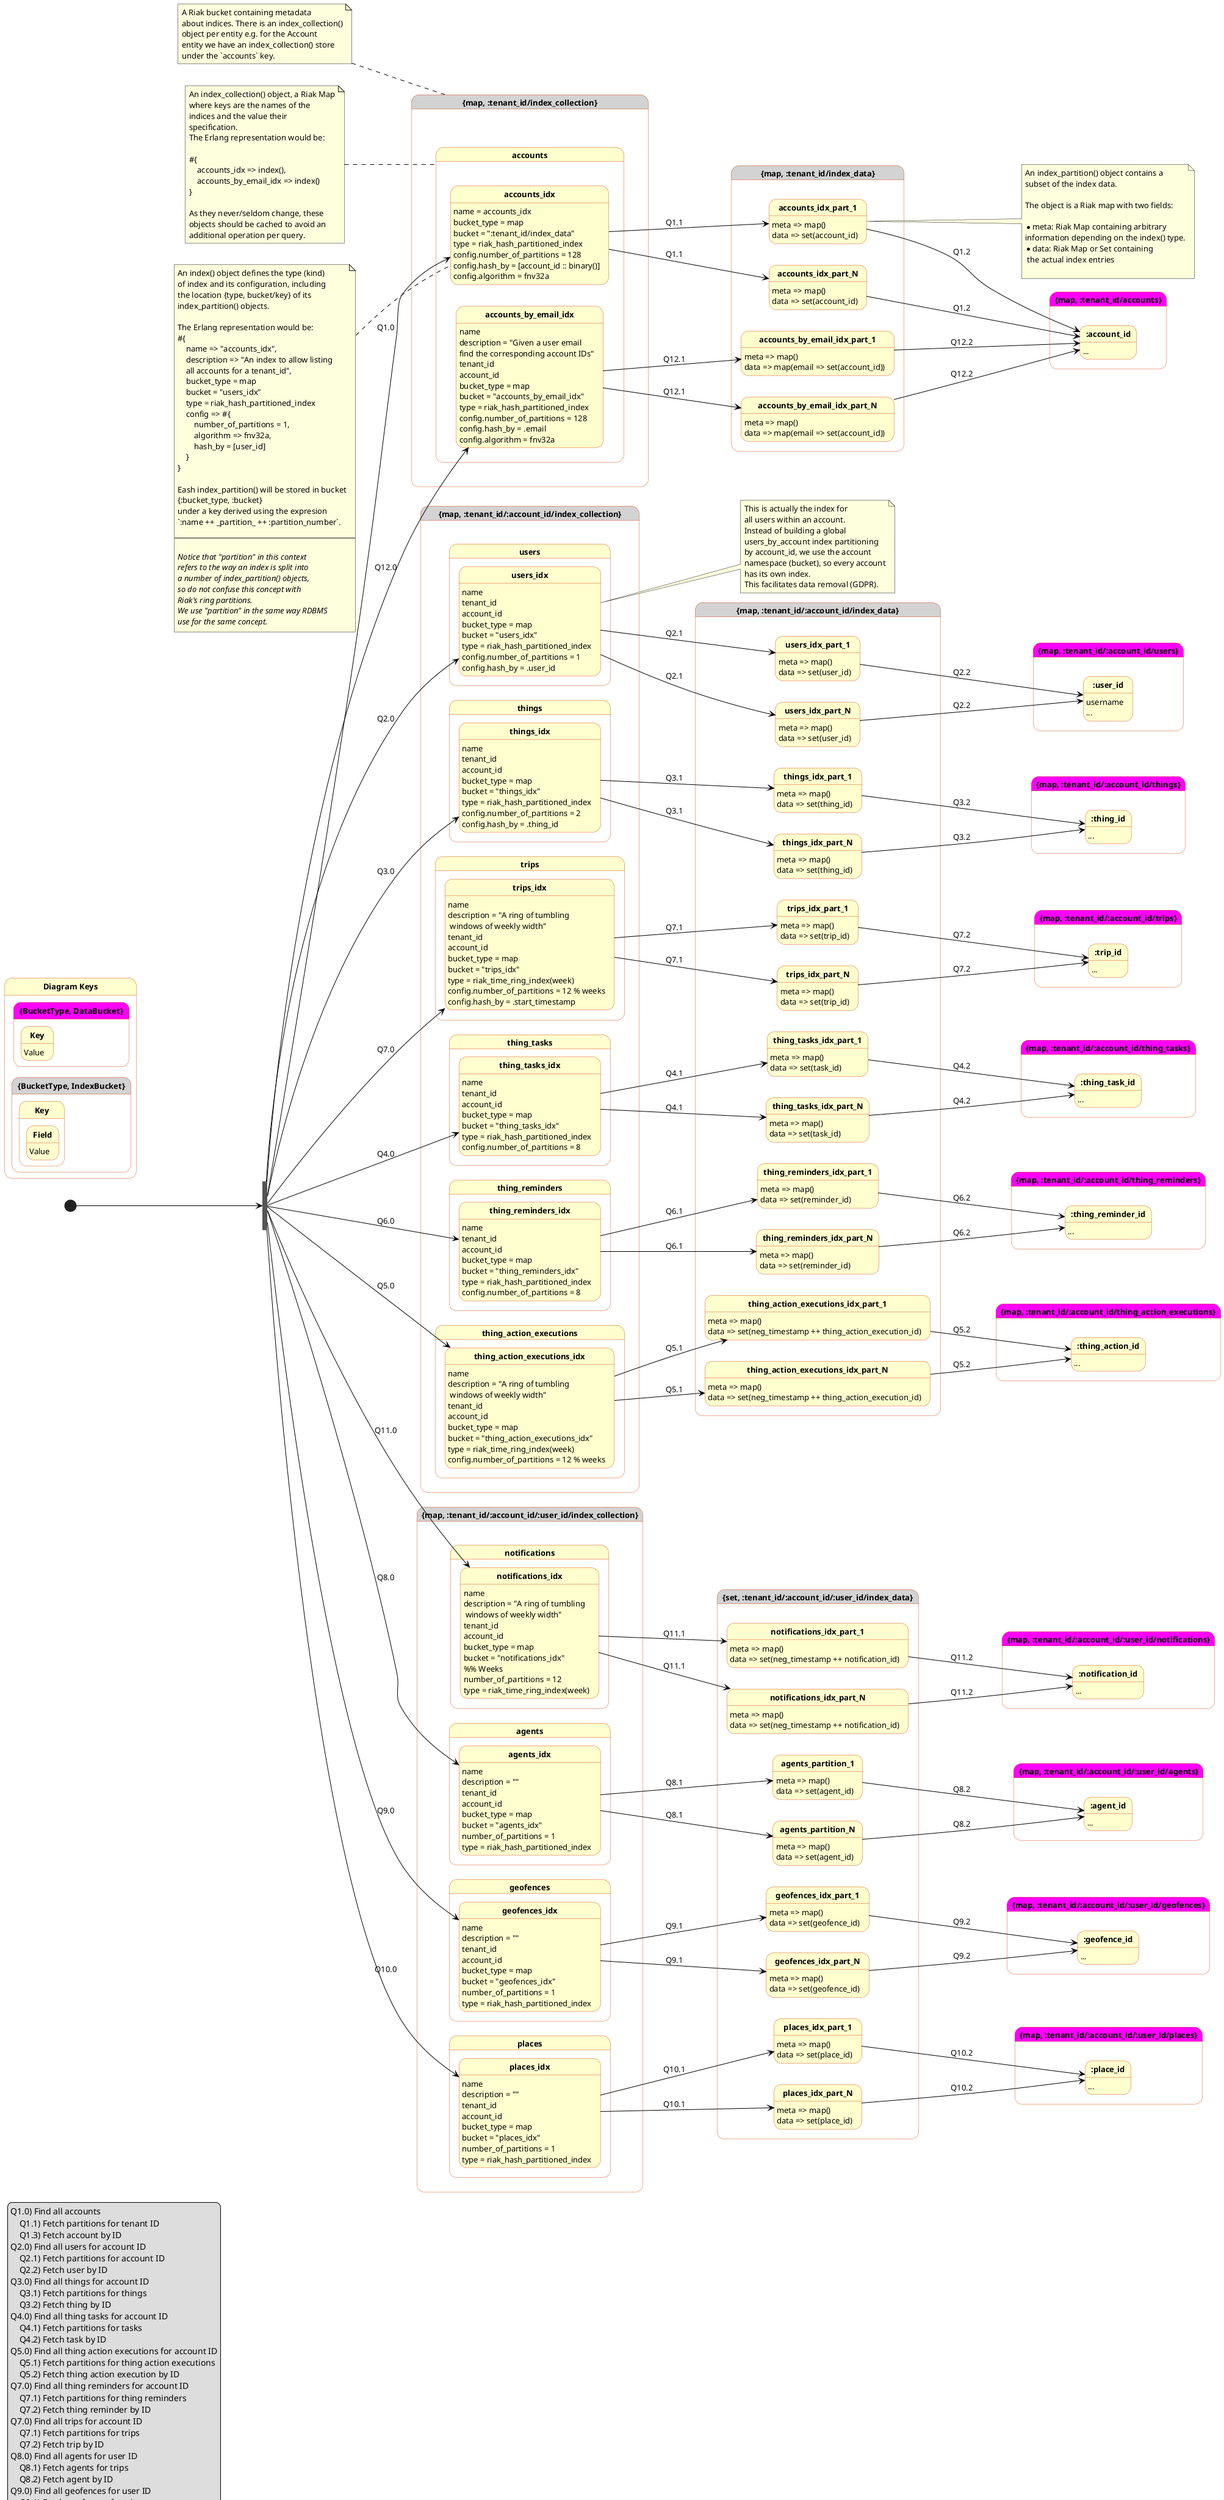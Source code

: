 @startuml
' !include ../../styles/uml_theme.puml

left to right direction

skinparam stateArrowColor	black
skinparam stateArrowFontColor	black
skinparam stateArrowFontName 	Avenir Next
skinparam stateArrowFontSize	13
skinparam stateArrowFontStyle	plain
skinparam stateAttributeFontColor	black
skinparam stateAttributeFontName 	Avenir Next
skinparam stateAttributeFontSize	13
skinparam stateAttributeFontStyle	plain
skinparam stateBackgroundColor	#FEFECE
skinparam stateBorderColor	#DD5A25
skinparam stateEndColor	black
skinparam stateFontColor	black
skinparam stateFontName 	Avenir Next
skinparam stateFontSize	13
skinparam stateFontStyle	plain
skinparam stateStartColor	black

skinparam state {
  BackgroundColor<<IndexBucket>> LightGray
  BackgroundColor<<DataBucket>> Magenta
}

' hide empty description

state "<b>{map, :tenant_id/index_collection}" as bt0 <<IndexBucket>> {

    state "<b>accounts" as accounts_meta {

        state "<b>accounts_idx" as accounts_idx_meta
        accounts_idx_meta : name = accounts_idx
        accounts_idx_meta : bucket_type = map
        accounts_idx_meta : bucket = ":tenant_id/index_data"
        accounts_idx_meta : type = riak_hash_partitioned_index
        accounts_idx_meta : config.number_of_partitions = 128
        accounts_idx_meta : config.hash_by = [account_id :: binary()]
        accounts_idx_meta : config.algorithm = fnv32a

        state "<b>accounts_by_email_idx" as accounts_by_email_idx_meta
        accounts_by_email_idx_meta : name
        accounts_by_email_idx_meta : description = "Given a user email\nfind the corresponding account IDs"
        accounts_by_email_idx_meta : tenant_id
        accounts_by_email_idx_meta : account_id
        accounts_by_email_idx_meta : bucket_type = map
        accounts_by_email_idx_meta : bucket = "accounts_by_email_idx"
        accounts_by_email_idx_meta : type = riak_hash_partitioned_index
        accounts_by_email_idx_meta : config.number_of_partitions = 128
        accounts_by_email_idx_meta : config.hash_by = .email
        accounts_by_email_idx_meta : config.algorithm = fnv32a
    }


}

note left of bt0
A Riak bucket containing metadata
about indices. There is an index_collection()
object per entity e.g. for the Account
entity we have an index_collection() store
under the `accounts` key.
end note

note left of accounts_meta
An index_collection() object, a Riak Map
where keys are the names of the
indices and the value their
specification.
The Erlang representation would be:

&#35;{
    accounts_idx => index(),
    accounts_by_email_idx => index()
}

As they never/seldom change, these
objects should be cached to avoid an
additional operation per query.
end note

note left of accounts_idx_meta
An index() object defines the type (kind)
of index and its configuration, including
the location {type, bucket/key} of its
index_partition() objects.

The Erlang representation would be:
&#35;{
    name => "accounts_idx",
    description => "An index to allow listing
    all accounts for a tenant_id",
    bucket_type = map
    bucket = "users_idx"
    type = riak_hash_partitioned_index
    config => &#35;{
        number_of_partitions = 1,
        algorithm => fnv32a,
        hash_by = [user_id]
    }
}

Eash index_partition() will be stored in bucket
{:bucket_type, :bucket}
under a key derived using the expresion
`:name ++ _partition_ ++ :partition_number`.

---

<i>Notice that "partition" in this context
<i>refers to the way an index is split into
<i>a number of index_partition() objects,
<i>so do not confuse this concept with
<i>Riak's ring partitions.
<i>We use "partition" in the same way RDBMS
<i>use for the same concept.
end note


state "<b>{map, :tenant_id/index_data}" as bt1 <<IndexBucket>> {
    state "<b>accounts_idx_part_1" as accounts_idx_1
    accounts_idx_1 : meta => map()
    accounts_idx_1 : data => set(account_id)

    state "<b>accounts_idx_part_N" as accounts_idx_N
    accounts_idx_N : meta => map()
    accounts_idx_N : data => set(account_id)

    state "<b>accounts_by_email_idx_part_1" as accounts_by_email_idx_1
    accounts_by_email_idx_1 : meta => map()
    accounts_by_email_idx_1 : data => map(email => set(account_id))

    state "<b>accounts_by_email_idx_part_N" as accounts_by_email_idx_N
    accounts_by_email_idx_N : meta => map()
    accounts_by_email_idx_N : data => map(email => set(account_id))
}

note right of accounts_idx_1
An index_partition() object contains a
subset of the index data.

The object is a Riak map with two fields:

* meta: Riak Map containing arbitrary
information depending on the index() type.
* data: Riak Map or Set containing
 the actual index entries

end note


state "<b>{map, :tenant_id/:account_id/index_collection}" as b0 <<IndexBucket>> {
    state "<b>users" as user_indices {
        state "<b>users_idx" as users_idx_meta
        users_idx_meta : name
        users_idx_meta : tenant_id
        users_idx_meta : account_id
        users_idx_meta : bucket_type = map
        users_idx_meta : bucket = "users_idx"
        users_idx_meta : type = riak_hash_partitioned_index
        users_idx_meta : config.number_of_partitions = 1
        users_idx_meta : config.hash_by = .user_id
    }

    state "<b>things" as thing_indices {
        state "<b>things_idx" as things_idx_meta
        things_idx_meta : name
        things_idx_meta : tenant_id
        things_idx_meta : account_id
        things_idx_meta : bucket_type = map
        things_idx_meta : bucket = "things_idx"
        things_idx_meta : type = riak_hash_partitioned_index
        things_idx_meta : config.number_of_partitions = 2
        things_idx_meta : config.hash_by = .thing_id
    }

    state "<b>trips" as trip_indices {
        state "<b>trips_idx" as trips_idx_meta
        trips_idx_meta : name
        trips_idx_meta : description = "A ring of tumbling \n windows of weekly width"
        trips_idx_meta : tenant_id
        trips_idx_meta : account_id
        trips_idx_meta : bucket_type = map
        trips_idx_meta : bucket = "trips_idx"
        trips_idx_meta : type = riak_time_ring_index(week)
        trips_idx_meta : config.number_of_partitions = 12 % weeks
        trips_idx_meta : config.hash_by = .start_timestamp
    }

    state "<b>thing_tasks" as thing_task_indices {
        state "<b>thing_tasks_idx" as thing_tasks_idx_meta
        thing_tasks_idx_meta : name
        thing_tasks_idx_meta : tenant_id
        thing_tasks_idx_meta : account_id
        thing_tasks_idx_meta : bucket_type = map
        thing_tasks_idx_meta : bucket = "thing_tasks_idx"
        thing_tasks_idx_meta : type = riak_hash_partitioned_index
        thing_tasks_idx_meta : config.number_of_partitions = 8
    }

    state "<b>thing_reminders" as thing_reminders_indices {
        state "<b>thing_reminders_idx" as thing_reminders_idx_meta
        thing_reminders_idx_meta : name
        thing_reminders_idx_meta : tenant_id
        thing_reminders_idx_meta : account_id
        thing_reminders_idx_meta : bucket_type = map
        thing_reminders_idx_meta : bucket = "thing_reminders_idx"
        thing_reminders_idx_meta : type = riak_hash_partitioned_index
        thing_reminders_idx_meta : config.number_of_partitions = 8
    }

    state "<b>thing_action_executions" as thing_action_executions_indices {
        state "<b>thing_action_executions_idx" as thing_action_executions_idx_meta
        thing_action_executions_idx_meta : name
        thing_action_executions_idx_meta : description = "A ring of tumbling \n windows of weekly width"
        thing_action_executions_idx_meta : tenant_id
        thing_action_executions_idx_meta : account_id
        thing_action_executions_idx_meta : bucket_type = map
        thing_action_executions_idx_meta : bucket = "thing_action_executions_idx"
        thing_action_executions_idx_meta : type = riak_time_ring_index(week)
        thing_action_executions_idx_meta : config.number_of_partitions = 12 % weeks
    }
}

note right of users_idx_meta
    This is actually the index for
    all users within an account.
    Instead of building a global
    users_by_account index partitioning
    by account_id, we use the account
    namespace (bucket), so every account
    has its own index.
    This facilitates data removal (GDPR).
end note

state "<b>{map, :tenant_id/:account_id/index_data}" as taui <<IndexBucket>> {
    state "<b>users_idx_part_1" as users_idx_1
    users_idx_1 : meta => map()
    users_idx_1 : data => set(user_id)

    state "<b>users_idx_part_N" as users_idx_N
    users_idx_N : meta => map()
    users_idx_N : data => set(user_id)

    state "<b>things_idx_part_1" as things_idx_1
    things_idx_1 : meta => map()
    things_idx_1 : data => set(thing_id)

    state "<b>things_idx_part_N" as things_idx_N
    things_idx_N : meta => map()
    things_idx_N : data => set(thing_id)

    state "<b>trips_idx_part_1" as trips_idx_1
    trips_idx_1 : meta => map()
    trips_idx_1 : data => set(trip_id)

    state "<b>trips_idx_part_N" as trips_idx_N
    trips_idx_N : meta => map()
    trips_idx_N : data => set(trip_id)

    state "<b>thing_tasks_idx_part_1" as thing_tasks_idx_1
    thing_tasks_idx_1 : meta => map()
    thing_tasks_idx_1 : data => set(task_id)

    state "<b>thing_tasks_idx_part_N" as thing_tasks_idx_N
    thing_tasks_idx_N : meta => map()
    thing_tasks_idx_N : data => set(task_id)

    state "<b>thing_reminders_idx_part_1" as thing_reminders_idx_1
    thing_reminders_idx_1 : meta => map()
    thing_reminders_idx_1 : data => set(reminder_id)

    state "<b>thing_reminders_idx_part_N" as thing_reminders_idx_N
    thing_reminders_idx_N : meta => map()
    thing_reminders_idx_N : data => set(reminder_id)

    state "<b>thing_action_executions_idx_part_1" as thing_action_executions_idx_1
    thing_action_executions_idx_1 : meta => map()
    thing_action_executions_idx_1 : data => set(neg_timestamp ++ thing_action_execution_id)

    state "<b>thing_action_executions_idx_part_N" as thing_action_executions_idx_N
    thing_action_executions_idx_N : meta => map()
    thing_action_executions_idx_N : data => set(neg_timestamp ++ thing_action_execution_id)

}

state "<b>{map, :tenant_id/:account_id/users}" as tau <<DataBucket>> {
    state "<b>:user_id" as user
    user : username
    user : ...
}

state "<b>{map, :tenant_id/accounts}" as ta <<DataBucket>> {
    state "<b>:account_id" as account
    account : ...
}


state "<b>{map, :tenant_id/:account_id/things}" as tat <<DataBucket>> {
    state "<b>:thing_id" as thing
    thing : ...
}

state "<b>{map, :tenant_id/:account_id/thing_tasks}" as tatask <<DataBucket>> {
    state "<b>:thing_task_id" as thing_task
    thing_task : ...
}

state "<b>{map, :tenant_id/:account_id/thing_reminders}" as taremind <<DataBucket>> {
    state "<b>:thing_reminder_id" as thing_reminder
    thing_reminder : ...
}

state "<b>{map, :tenant_id/:account_id/trips}" as tatrip <<DataBucket>> {
    state "<b>:trip_id" as trip
    trip : ...
}

state "<b>{map, :tenant_id/:account_id/thing_action_executions}" as tae <<DataBucket>> {
    state "<b>:thing_action_id" as thing_action
    thing_action : ...
}

state "<b>{map, :tenant_id/:account_id/:user_id/index_collection}" as bu0 <<IndexBucket>> {
    state "<b>notifications" as notifications_indices{
        state "<b>notifications_idx" as notifications_idx_meta
        notifications_idx_meta : name
        notifications_idx_meta : description = "A ring of tumbling \n windows of weekly width"
        notifications_idx_meta : tenant_id
        notifications_idx_meta : account_id
        notifications_idx_meta : bucket_type = map
        notifications_idx_meta : bucket = "notifications_idx"
        notifications_idx_meta : %% Weeks
        notifications_idx_meta : number_of_partitions = 12
        notifications_idx_meta : type = riak_time_ring_index(week)
    }

    state "<b>agents" as agents_indices {
        state "<b>agents_idx" as agents_idx_meta
        agents_idx_meta : name
        agents_idx_meta : description = ""
        agents_idx_meta : tenant_id
        agents_idx_meta : account_id
        agents_idx_meta : bucket_type = map
        agents_idx_meta : bucket = "agents_idx"
        agents_idx_meta : number_of_partitions = 1
        agents_idx_meta : type = riak_hash_partitioned_index
    }

    state "<b>geofences" as geofences_indices {
        state "<b>geofences_idx" as geofences_idx_meta
        geofences_idx_meta : name
        geofences_idx_meta : description = ""
        geofences_idx_meta : tenant_id
        geofences_idx_meta : account_id
        geofences_idx_meta : bucket_type = map
        geofences_idx_meta : bucket = "geofences_idx"
        geofences_idx_meta : number_of_partitions = 1
        geofences_idx_meta : type = riak_hash_partitioned_index
    }
    state "<b>places" as places_indices {
        state "<b>places_idx" as places_idx_meta
        places_idx_meta : name
        places_idx_meta : description = ""
        places_idx_meta : tenant_id
        places_idx_meta : account_id
        places_idx_meta : bucket_type = map
        places_idx_meta : bucket = "places_idx"
        places_idx_meta : number_of_partitions = 1
        places_idx_meta : type = riak_hash_partitioned_index
    }
}

state "<b>{set, :tenant_id/:account_id/:user_id/index_data}" as bua <<IndexBucket>> {


    state "<b>notifications_idx_part_1" as notifications_idx_1
    notifications_idx_1 : meta => map()
    notifications_idx_1 : data => set(neg_timestamp ++ notification_id)

    state "<b>notifications_idx_part_N" as notifications_idx_N
    notifications_idx_N : meta => map()
    notifications_idx_N : data => set(neg_timestamp ++ notification_id)

    state "<b>agents_partition_1" as agents_idx_1
    agents_idx_1 : meta => map()
    agents_idx_1 : data => set(agent_id)

    state "<b>agents_partition_N" as agents_idx_N
    agents_idx_N : meta => map()
    agents_idx_N : data => set(agent_id)

    state "<b>geofences_idx_part_1" as geofences_idx_1
    geofences_idx_1 : meta => map()
    geofences_idx_1 : data => set(geofence_id)

    state "<b>geofences_idx_part_N" as geofences_idx_N
    geofences_idx_N : meta => map()
    geofences_idx_N : data => set(geofence_id)

    state "<b>places_idx_part_1" as places_idx_1
    places_idx_1 : meta => map()
    places_idx_1 : data => set(place_id)

    state "<b>places_idx_part_N" as places_idx_N
    places_idx_N : meta => map()
    places_idx_N : data => set(place_id)

}

state "<b>{map, :tenant_id/:account_id/:user_id/agents}" as agents <<DataBucket>> {
    state "<b>:agent_id" as agent
    agent : ...
}

state "<b>{map, :tenant_id/:account_id/:user_id/geofences}" as geofences <<DataBucket>> {
    state "<b>:geofence_id" as geofence
    geofence : ...
}

state "<b>{map, :tenant_id/:account_id/:user_id/places}" as places <<DataBucket>> {
    state "<b>:place_id" as place
    place : ...
}

state "<b>{map, :tenant_id/:account_id/:user_id/notifications}" as notif <<DataBucket>> {
    state "<b>:notification_id" as notification
    notification : ...
}

state fork_state <<fork>>
[*] --> fork_state

fork_state --> accounts_idx_meta: Q1.0
accounts_idx_meta --> accounts_idx_1: Q1.1
accounts_idx_meta --> accounts_idx_N: Q1.1
accounts_idx_1 --> account: Q1.2
accounts_idx_N --> account: Q1.2


fork_state --> users_idx_meta: Q2.0
users_idx_meta --> users_idx_1: Q2.1
users_idx_meta --> users_idx_N: Q2.1
users_idx_1 --> user: Q2.2
users_idx_N --> user: Q2.2

fork_state --> things_idx_meta: Q3.0
things_idx_meta --> things_idx_1: Q3.1
things_idx_meta --> things_idx_N: Q3.1
things_idx_1 --> thing: Q3.2
things_idx_N --> thing: Q3.2

fork_state --> thing_tasks_idx_meta: Q4.0
thing_tasks_idx_meta --> thing_tasks_idx_1: Q4.1
thing_tasks_idx_meta --> thing_tasks_idx_N: Q4.1
thing_tasks_idx_1 --> thing_task: Q4.2
thing_tasks_idx_N --> thing_task: Q4.2

fork_state --> thing_action_executions_idx_meta: Q5.0
thing_action_executions_idx_meta --> thing_action_executions_idx_1: Q5.1
thing_action_executions_idx_meta --> thing_action_executions_idx_N: Q5.1
thing_action_executions_idx_1 --> thing_action: Q5.2
thing_action_executions_idx_N --> thing_action: Q5.2

fork_state --> thing_reminders_idx_meta: Q6.0
thing_reminders_idx_meta --> thing_reminders_idx_1: Q6.1
thing_reminders_idx_meta --> thing_reminders_idx_N: Q6.1
thing_reminders_idx_1 --> thing_reminder: Q6.2
thing_reminders_idx_N --> thing_reminder: Q6.2

fork_state --> trips_idx_meta: Q7.0
trips_idx_meta --> trips_idx_1: Q7.1
trips_idx_meta --> trips_idx_N: Q7.1
trips_idx_1 --> trip: Q7.2
trips_idx_N --> trip: Q7.2

fork_state --> agents_idx_meta: Q8.0
agents_idx_meta --> agents_idx_1: Q8.1
agents_idx_meta --> agents_idx_N: Q8.1
agents_idx_1 --> agent: Q8.2
agents_idx_N --> agent: Q8.2


fork_state --> geofences_idx_meta: Q9.0
geofences_idx_meta --> geofences_idx_1: Q9.1
geofences_idx_meta --> geofences_idx_N: Q9.1
geofences_idx_1 --> geofence: Q9.2
geofences_idx_N --> geofence: Q9.2

fork_state --> places_idx_meta: Q10.0
places_idx_meta --> places_idx_1: Q10.1
places_idx_meta --> places_idx_N: Q10.1
places_idx_1 --> place: Q10.2
places_idx_N --> place: Q10.2

fork_state --> notifications_idx_meta: Q11.0
notifications_idx_meta --> notifications_idx_1: Q11.1
notifications_idx_meta --> notifications_idx_N: Q11.1
notifications_idx_1 --> notification: Q11.2
notifications_idx_N --> notification: Q11.2

fork_state --> accounts_by_email_idx_meta: Q12.0
accounts_by_email_idx_meta --> accounts_by_email_idx_1: Q12.1
accounts_by_email_idx_meta --> accounts_by_email_idx_N: Q12.1
accounts_by_email_idx_1 --> account: Q12.2
accounts_by_email_idx_N --> account: Q12.2


' Legends
state "<b>Diagram Keys" as diagram_keys {
    state "<b>{BucketType, IndexBucket}" as indexbucket <<IndexBucket>> {
        state "<b>Key" as obj {
            state "<b>Field" as kv
            kv: Value
        }
    }

    state "<b>{BucketType, DataBucket}" as databucket <<DataBucket>> {
        state "<b>Key" as data {
            data: Value
        }
    }
}

legend left
    Q1.0) Find all accounts
        Q1.1) Fetch partitions for tenant ID
        Q1.3) Fetch account by ID
    Q2.0) Find all users for account ID
        Q2.1) Fetch partitions for account ID
        Q2.2) Fetch user by ID
    Q3.0) Find all things for account ID
        Q3.1) Fetch partitions for things
        Q3.2) Fetch thing by ID
    Q4.0) Find all thing tasks for account ID
        Q4.1) Fetch partitions for tasks
        Q4.2) Fetch task by ID
    Q5.0) Find all thing action executions for account ID
        Q5.1) Fetch partitions for thing action executions
        Q5.2) Fetch thing action execution by ID
    Q7.0) Find all thing reminders for account ID
        Q7.1) Fetch partitions for thing reminders
        Q7.2) Fetch thing reminder by ID
    Q7.0) Find all trips for account ID
        Q7.1) Fetch partitions for trips
        Q7.2) Fetch trip by ID
    Q8.0) Find all agents for user ID
        Q8.1) Fetch agents for trips
        Q8.2) Fetch agent by ID
    Q9.0) Find all geofences for user ID
        Q9.1) Fetch geofences for trips
        Q9.2) Fetch geofence by ID
    Q10.0) Find all places for user ID
        Q10.1) Fetch places for trips
        Q10.2) Fetch place by ID
    Q11.0) Find all notifications for user ID
        Q11.1) Fetch notifications for trips
        Q11.2) Fetch notification by ID
    Q12.0) Find all accounts by email
        Q12.1) Fetch account ID for email
        Q12.2) Fetch notification by ID
endlegend

@enduml